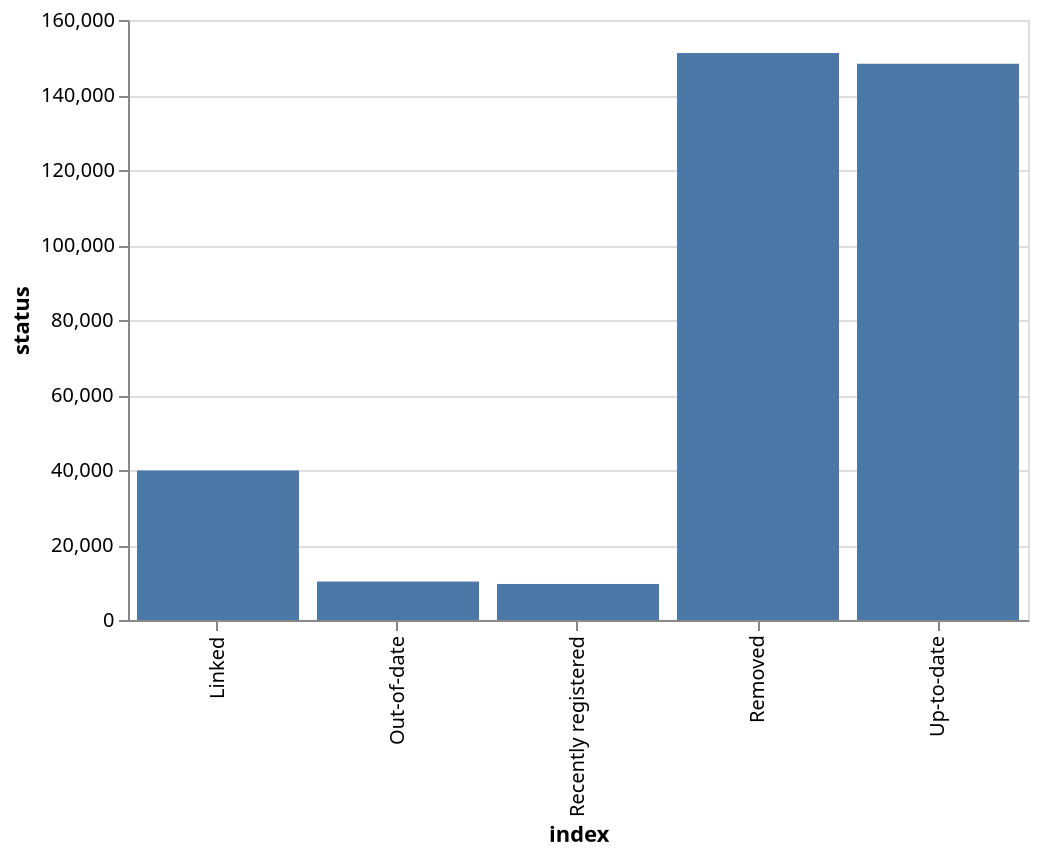 {"mark":"bar","encoding":{"x":{"field":"index","type":"nominal"},"y":{"field":"status","type":"quantitative"}},"$schema":"https://vega.github.io/schema/vega-lite/v2.json","width":450,"height":300,"selection":{"grid":{"type":"interval","bind":"scales","on":"[mousedown, window:mouseup] > window:mousemove!","encodings":["x","y"],"translate":"[mousedown, window:mouseup] > window:mousemove!","zoom":"wheel!","mark":{"fill":"#333","fillOpacity":0.125,"stroke":"white"},"resolve":"global"}},"data":{"values":[{"index":"Removed","status":151188},{"index":"Up-to-date","status":148331},{"index":"Linked","status":39864},{"index":"Out-of-date","status":10252},{"index":"Recently registered","status":9610}]}}
